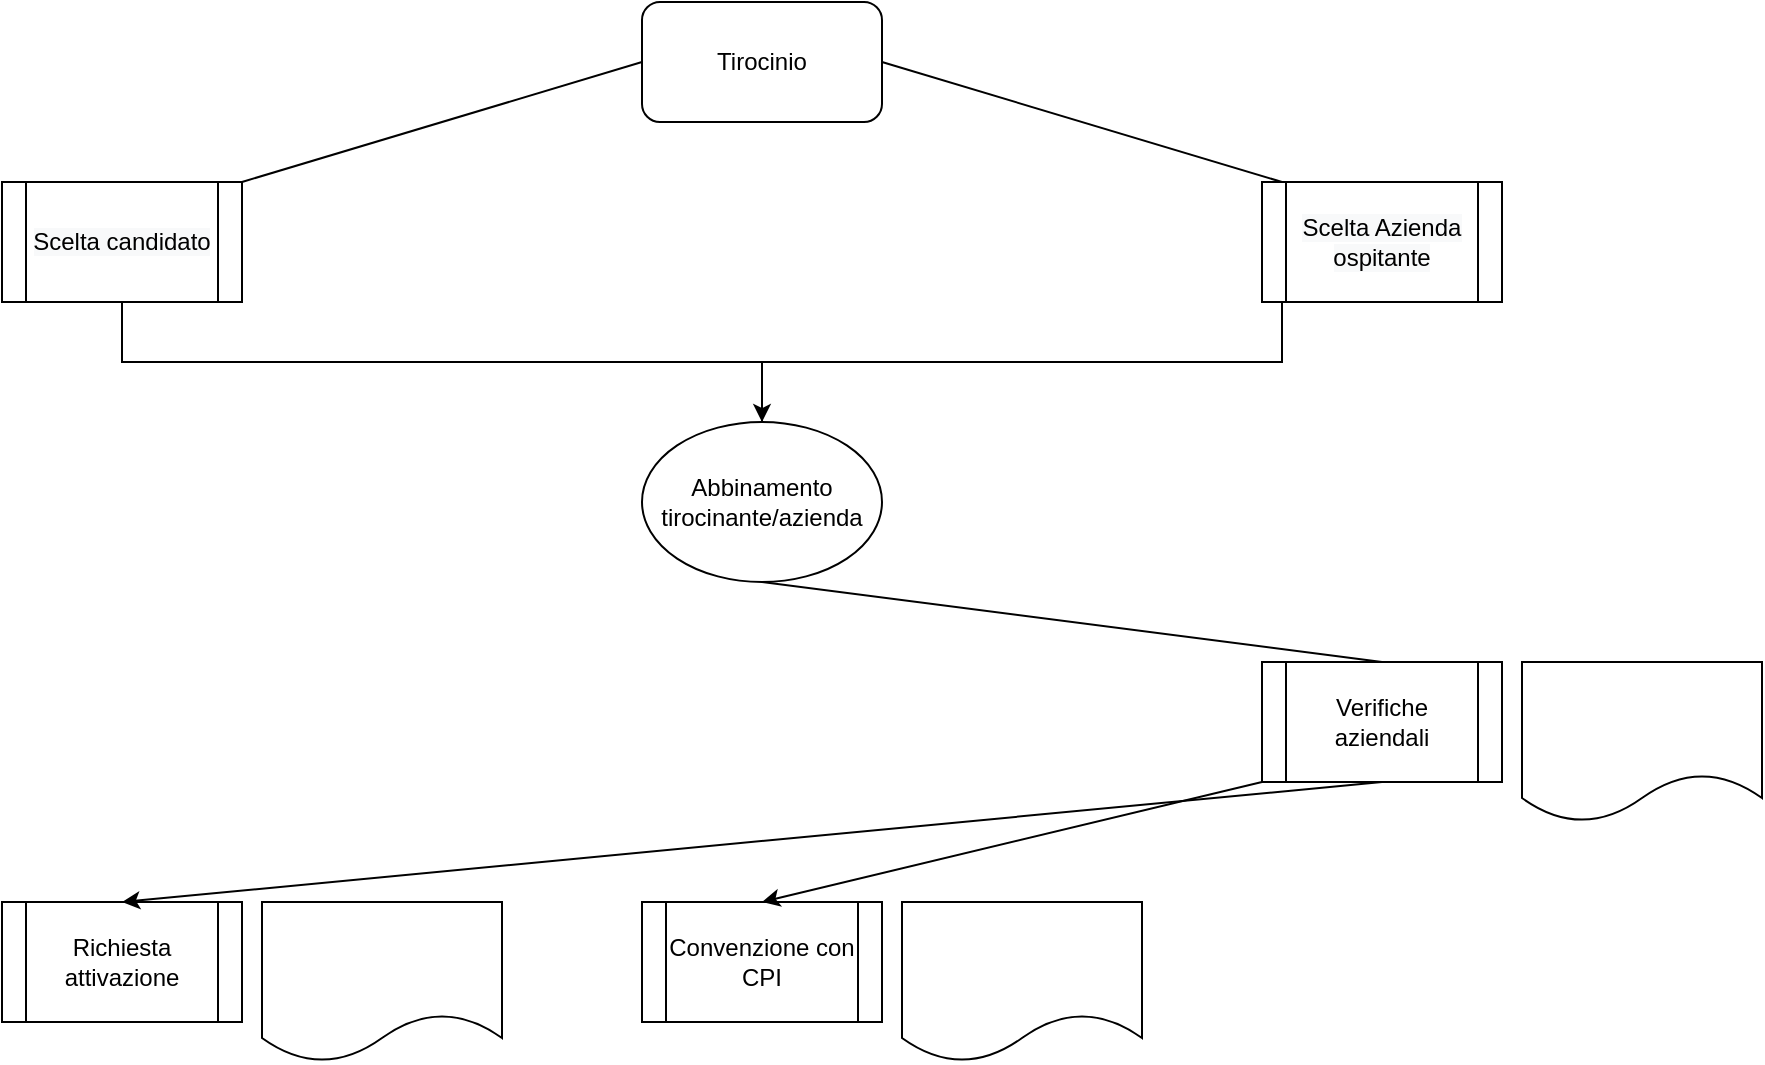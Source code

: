 <mxfile version="13.10.4" type="github">
  <diagram id="zC6jCUY4uEtXgVOGFWZi" name="Page-1">
    <mxGraphModel dx="925" dy="492" grid="1" gridSize="10" guides="1" tooltips="1" connect="1" arrows="1" fold="1" page="1" pageScale="1" pageWidth="827" pageHeight="1169" math="0" shadow="0">
      <root>
        <mxCell id="0" />
        <mxCell id="1" parent="0" />
        <mxCell id="xb2Isx8kjLDpY6RA5AtV-1" value="Tirocinio" style="rounded=1;whiteSpace=wrap;html=1;" parent="1" vertex="1">
          <mxGeometry x="340" y="30" width="120" height="60" as="geometry" />
        </mxCell>
        <mxCell id="xb2Isx8kjLDpY6RA5AtV-4" value="" style="endArrow=none;html=1;exitX=0.5;exitY=0;exitDx=0;exitDy=0;entryX=0;entryY=0.5;entryDx=0;entryDy=0;" parent="1" target="xb2Isx8kjLDpY6RA5AtV-1" edge="1">
          <mxGeometry width="50" height="50" relative="1" as="geometry">
            <mxPoint x="140" y="120" as="sourcePoint" />
            <mxPoint x="440" y="220" as="targetPoint" />
          </mxGeometry>
        </mxCell>
        <mxCell id="xb2Isx8kjLDpY6RA5AtV-5" value="" style="endArrow=none;html=1;entryX=1;entryY=0.5;entryDx=0;entryDy=0;exitX=0.5;exitY=0;exitDx=0;exitDy=0;" parent="1" target="xb2Isx8kjLDpY6RA5AtV-1" edge="1">
          <mxGeometry width="50" height="50" relative="1" as="geometry">
            <mxPoint x="660" y="120" as="sourcePoint" />
            <mxPoint x="440" y="220" as="targetPoint" />
          </mxGeometry>
        </mxCell>
        <mxCell id="0XJ2qHEswU7R9RDvJsTr-3" style="edgeStyle=orthogonalEdgeStyle;rounded=0;orthogonalLoop=1;jettySize=auto;html=1;exitX=0.5;exitY=1;exitDx=0;exitDy=0;" edge="1" parent="1" source="xb2Isx8kjLDpY6RA5AtV-7" target="0XJ2qHEswU7R9RDvJsTr-1">
          <mxGeometry relative="1" as="geometry" />
        </mxCell>
        <mxCell id="xb2Isx8kjLDpY6RA5AtV-7" value="&#xa;&#xa;&lt;span style=&quot;color: rgb(0, 0, 0); font-family: helvetica; font-size: 12px; font-style: normal; font-weight: 400; letter-spacing: normal; text-align: center; text-indent: 0px; text-transform: none; word-spacing: 0px; background-color: rgb(248, 249, 250); display: inline; float: none;&quot;&gt;Scelta candidato&lt;/span&gt;&#xa;&#xa;" style="shape=process;whiteSpace=wrap;html=1;backgroundOutline=1;" parent="1" vertex="1">
          <mxGeometry x="20" y="120" width="120" height="60" as="geometry" />
        </mxCell>
        <mxCell id="0XJ2qHEswU7R9RDvJsTr-5" style="edgeStyle=orthogonalEdgeStyle;rounded=0;orthogonalLoop=1;jettySize=auto;html=1;exitX=0.5;exitY=1;exitDx=0;exitDy=0;" edge="1" parent="1" source="xb2Isx8kjLDpY6RA5AtV-8">
          <mxGeometry relative="1" as="geometry">
            <mxPoint x="400" y="250" as="targetPoint" />
            <Array as="points">
              <mxPoint x="660" y="210" />
              <mxPoint x="400" y="210" />
            </Array>
          </mxGeometry>
        </mxCell>
        <mxCell id="xb2Isx8kjLDpY6RA5AtV-8" value="&#xa;&#xa;&lt;span style=&quot;color: rgb(0, 0, 0); font-family: helvetica; font-size: 12px; font-style: normal; font-weight: 400; letter-spacing: normal; text-align: center; text-indent: 0px; text-transform: none; word-spacing: 0px; background-color: rgb(248, 249, 250); display: inline; float: none;&quot;&gt;Scelta Azienda ospitante&lt;/span&gt;&#xa;&#xa;" style="shape=process;whiteSpace=wrap;html=1;backgroundOutline=1;" parent="1" vertex="1">
          <mxGeometry x="650" y="120" width="120" height="60" as="geometry" />
        </mxCell>
        <mxCell id="0XJ2qHEswU7R9RDvJsTr-1" value="Abbinamento tirocinante/azienda" style="ellipse;whiteSpace=wrap;html=1;" vertex="1" parent="1">
          <mxGeometry x="340" y="240" width="120" height="80" as="geometry" />
        </mxCell>
        <mxCell id="0XJ2qHEswU7R9RDvJsTr-6" value="Convenzione con CPI" style="shape=process;whiteSpace=wrap;html=1;backgroundOutline=1;" vertex="1" parent="1">
          <mxGeometry x="340" y="480" width="120" height="60" as="geometry" />
        </mxCell>
        <mxCell id="0XJ2qHEswU7R9RDvJsTr-8" value="Richiesta attivazione" style="shape=process;whiteSpace=wrap;html=1;backgroundOutline=1;" vertex="1" parent="1">
          <mxGeometry x="20" y="480" width="120" height="60" as="geometry" />
        </mxCell>
        <mxCell id="0XJ2qHEswU7R9RDvJsTr-9" value="Verifiche aziendali" style="shape=process;whiteSpace=wrap;html=1;backgroundOutline=1;" vertex="1" parent="1">
          <mxGeometry x="650" y="360" width="120" height="60" as="geometry" />
        </mxCell>
        <mxCell id="0XJ2qHEswU7R9RDvJsTr-10" value="" style="endArrow=none;html=1;entryX=0.5;entryY=1;entryDx=0;entryDy=0;exitX=0.5;exitY=0;exitDx=0;exitDy=0;" edge="1" parent="1" source="0XJ2qHEswU7R9RDvJsTr-9" target="0XJ2qHEswU7R9RDvJsTr-1">
          <mxGeometry width="50" height="50" relative="1" as="geometry">
            <mxPoint x="390" y="410" as="sourcePoint" />
            <mxPoint x="440" y="360" as="targetPoint" />
          </mxGeometry>
        </mxCell>
        <mxCell id="0XJ2qHEswU7R9RDvJsTr-12" value="" style="endArrow=classic;html=1;entryX=0.5;entryY=0;entryDx=0;entryDy=0;exitX=0.5;exitY=1;exitDx=0;exitDy=0;" edge="1" parent="1" source="0XJ2qHEswU7R9RDvJsTr-9" target="0XJ2qHEswU7R9RDvJsTr-8">
          <mxGeometry width="50" height="50" relative="1" as="geometry">
            <mxPoint x="390" y="410" as="sourcePoint" />
            <mxPoint x="440" y="360" as="targetPoint" />
          </mxGeometry>
        </mxCell>
        <mxCell id="0XJ2qHEswU7R9RDvJsTr-13" value="" style="endArrow=classic;html=1;entryX=0.5;entryY=0;entryDx=0;entryDy=0;" edge="1" parent="1" target="0XJ2qHEswU7R9RDvJsTr-6">
          <mxGeometry width="50" height="50" relative="1" as="geometry">
            <mxPoint x="650" y="420" as="sourcePoint" />
            <mxPoint x="440" y="360" as="targetPoint" />
          </mxGeometry>
        </mxCell>
        <mxCell id="0XJ2qHEswU7R9RDvJsTr-14" value="" style="shape=document;whiteSpace=wrap;html=1;boundedLbl=1;" vertex="1" parent="1">
          <mxGeometry x="150" y="480" width="120" height="80" as="geometry" />
        </mxCell>
        <mxCell id="0XJ2qHEswU7R9RDvJsTr-15" value="" style="shape=document;whiteSpace=wrap;html=1;boundedLbl=1;" vertex="1" parent="1">
          <mxGeometry x="470" y="480" width="120" height="80" as="geometry" />
        </mxCell>
        <mxCell id="0XJ2qHEswU7R9RDvJsTr-16" value="" style="shape=document;whiteSpace=wrap;html=1;boundedLbl=1;" vertex="1" parent="1">
          <mxGeometry x="780" y="360" width="120" height="80" as="geometry" />
        </mxCell>
      </root>
    </mxGraphModel>
  </diagram>
</mxfile>
